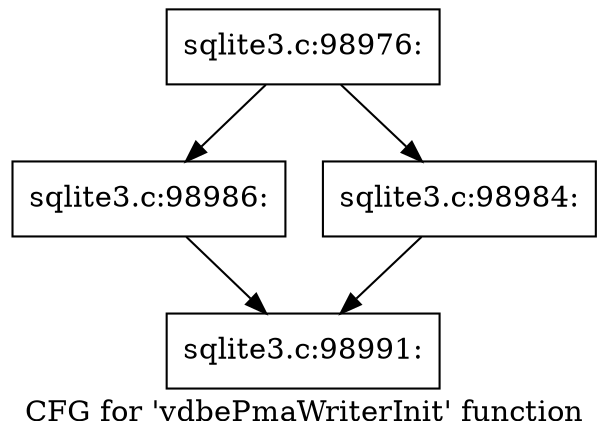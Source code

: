 digraph "CFG for 'vdbePmaWriterInit' function" {
	label="CFG for 'vdbePmaWriterInit' function";

	Node0x55c0f77bbaf0 [shape=record,label="{sqlite3.c:98976:}"];
	Node0x55c0f77bbaf0 -> Node0x55c0f77bfd30;
	Node0x55c0f77bbaf0 -> Node0x55c0f77bfc90;
	Node0x55c0f77bfc90 [shape=record,label="{sqlite3.c:98984:}"];
	Node0x55c0f77bfc90 -> Node0x55c0f77bfce0;
	Node0x55c0f77bfd30 [shape=record,label="{sqlite3.c:98986:}"];
	Node0x55c0f77bfd30 -> Node0x55c0f77bfce0;
	Node0x55c0f77bfce0 [shape=record,label="{sqlite3.c:98991:}"];
}
